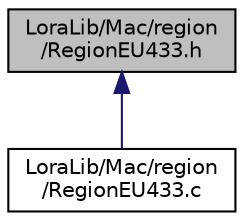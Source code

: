 digraph "LoraLib/Mac/region/RegionEU433.h"
{
  edge [fontname="Helvetica",fontsize="10",labelfontname="Helvetica",labelfontsize="10"];
  node [fontname="Helvetica",fontsize="10",shape=record];
  Node26 [label="LoraLib/Mac/region\l/RegionEU433.h",height=0.2,width=0.4,color="black", fillcolor="grey75", style="filled", fontcolor="black"];
  Node26 -> Node27 [dir="back",color="midnightblue",fontsize="10",style="solid",fontname="Helvetica"];
  Node27 [label="LoraLib/Mac/region\l/RegionEU433.c",height=0.2,width=0.4,color="black", fillcolor="white", style="filled",URL="$_region_e_u433_8c.html",tooltip="Region implementation for EU433 "];
}
